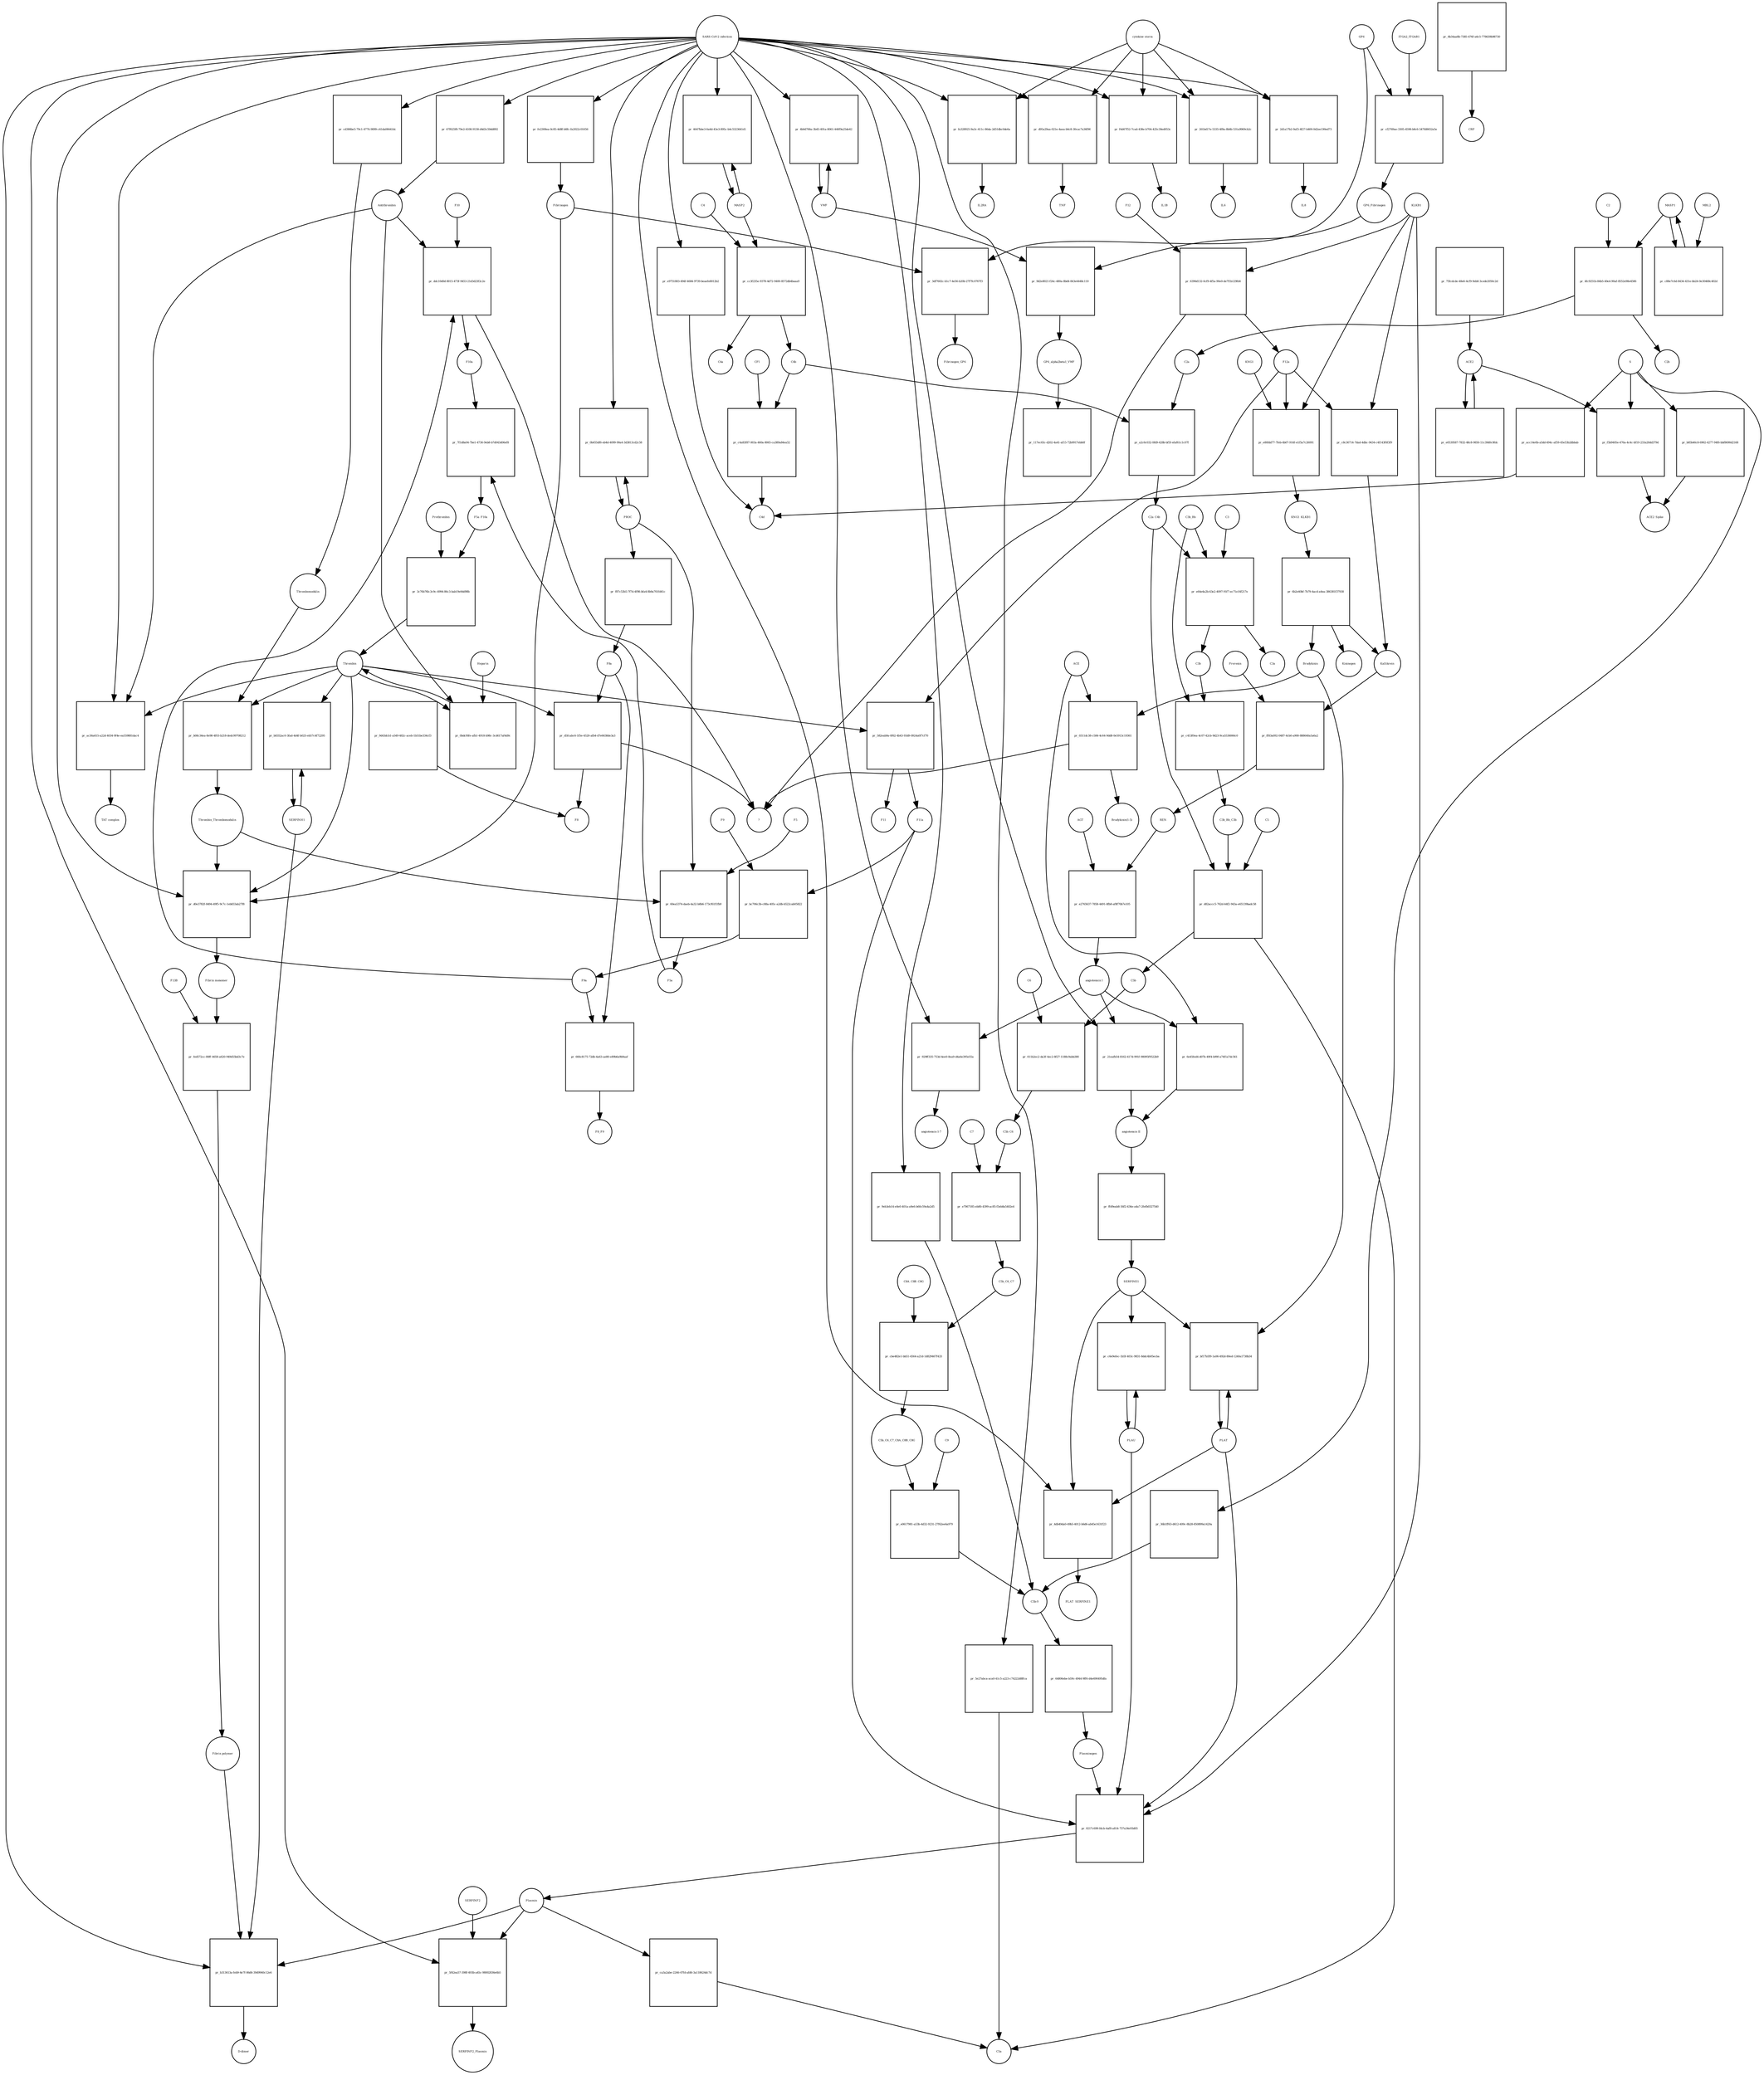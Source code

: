 strict digraph  {
C4b [annotation="", bipartite=0, cls=macromolecule, fontsize=4, label=C4b, shape=circle];
"pr_a2c6c032-0fd9-428b-bf5f-efaf61c1c07f" [annotation="", bipartite=1, cls=process, fontsize=4, label="pr_a2c6c032-0fd9-428b-bf5f-efaf61c1c07f", shape=square];
C2a [annotation="", bipartite=0, cls=macromolecule, fontsize=4, label=C2a, shape=circle];
C2a_C4b [annotation="", bipartite=0, cls=complex, fontsize=4, label=C2a_C4b, shape=circle];
C3b [annotation="", bipartite=0, cls=macromolecule, fontsize=4, label=C3b, shape=circle];
"pr_c453f0ea-4c07-42cb-9d23-9ca5536066c0" [annotation="", bipartite=1, cls=process, fontsize=4, label="pr_c453f0ea-4c07-42cb-9d23-9ca5536066c0", shape=square];
C3b_Bb [annotation="urn_miriam_pubmed_12440962|urn_miriam_brenda_3.4.21.47", bipartite=0, cls=complex, fontsize=4, label=C3b_Bb, shape=circle];
C3b_Bb_C3b [annotation="urn_miriam_pubmed_12440962|urn_miriam_brenda_34.4.21.47", bipartite=0, cls=complex, fontsize=4, label=C3b_Bb_C3b, shape=circle];
"pr_c4a83f87-003a-460a-8065-ca389a84ea52" [annotation="", bipartite=1, cls=process, fontsize=4, label="pr_c4a83f87-003a-460a-8065-ca389a84ea52", shape=square];
C4d [annotation="", bipartite=0, cls=macromolecule, fontsize=4, label=C4d, shape=circle];
CFI [annotation="urn_miriam_hgnc_HGNC%3A2771", bipartite=0, cls=macromolecule, fontsize=4, label=CFI, shape=circle];
"pr_9d43dcb1-a549-482c-aceb-1b51be334cf3" [annotation="", bipartite=1, cls=process, fontsize=4, label="pr_9d43dcb1-a549-482c-aceb-1b51be334cf3", shape=square];
F8 [annotation="urn_miriam_hgnc_HGNC%3A3546", bipartite=0, cls=macromolecule, fontsize=4, label=F8, shape=circle];
"pr_67f625f8-79e2-4108-9158-d4d3c59dd892" [annotation="", bipartite=1, cls=process, fontsize=4, label="pr_67f625f8-79e2-4108-9158-d4d3c59dd892", shape=square];
Antithrombin [annotation="urn_miriam_hgnc_HGNC%3A775", bipartite=0, cls=macromolecule, fontsize=4, label=Antithrombin, shape=circle];
"SARS-CoV-2 infection" [annotation=urn_miriam_taxonomy_2697049, bipartite=0, cls=phenotype, fontsize=4, label="SARS-CoV-2 infection", shape=circle];
S [annotation="urn_miriam_uniprot_P0DTC2|urn_miriam_uniprot_P59594", bipartite=0, cls=macromolecule, fontsize=4, label=S, shape=circle];
"pr_b85b46c8-6962-4277-94f6-bbf8690d2168" [annotation="", bipartite=1, cls="omitted process", fontsize=4, label="pr_b85b46c8-6962-4277-94f6-bbf8690d2168", shape=square];
ACE2_Spike [annotation="", bipartite=0, cls=complex, fontsize=4, label=ACE2_Spike, shape=circle];
Bradykinin [annotation="urn_miriam_obo.chebi_CHEBI%3A3165", bipartite=0, cls=macromolecule, fontsize=4, label=Bradykinin, shape=circle];
"pr_0311dc38-c584-4c64-9dd8-0e5913c19361" [annotation="", bipartite=1, cls=process, fontsize=4, label="pr_0311dc38-c584-4c64-9dd8-0e5913c19361", shape=square];
"Bradykinin(1-5)" [annotation="", bipartite=0, cls=macromolecule, fontsize=4, label="Bradykinin(1-5)", shape=circle];
"?" [annotation="", bipartite=0, cls=macromolecule, fontsize=4, label="?", shape=circle];
ACE [annotation="urn_miriam_hgnc_HGNC%3A2707", bipartite=0, cls=macromolecule, fontsize=4, label=ACE, shape=circle];
ACE2 [annotation="urn_miriam_hgnc_HGNC%3A13557", bipartite=0, cls=macromolecule, fontsize=4, label=ACE2, shape=circle];
"pr_e0539587-7832-48c8-9850-11c39d0c9fdc" [annotation="", bipartite=1, cls=process, fontsize=4, label="pr_e0539587-7832-48c8-9850-11c39d0c9fdc", shape=square];
"pr_f5b9405e-476a-4c4c-bf19-233a20dd379d" [annotation="", bipartite=1, cls=process, fontsize=4, label="pr_f5b9405e-476a-4c4c-bf19-233a20dd379d", shape=square];
"pr_75fcdcde-48e6-4cf9-9eb8-3cede2050c2d" [annotation="", bipartite=1, cls=process, fontsize=4, label="pr_75fcdcde-48e6-4cf9-9eb8-3cede2050c2d", shape=square];
"angiotensin I" [annotation="urn_miriam_obo.chebi_CHEBI%3A2718", bipartite=0, cls="simple chemical", fontsize=4, label="angiotensin I", shape=circle];
"pr_929ff335-753d-4ee0-8ea9-d4a6e395e55a" [annotation="", bipartite=1, cls=process, fontsize=4, label="pr_929ff335-753d-4ee0-8ea9-d4a6e395e55a", shape=square];
"angiotensin I-7" [annotation="urn_miriam_obo.chebi_CHEBI%3A55438", bipartite=0, cls="simple chemical", fontsize=4, label="angiotensin I-7", shape=circle];
"pr_acc14e0b-a5dd-494c-af59-45e53b2dbbab" [annotation="", bipartite=1, cls=process, fontsize=4, label="pr_acc14e0b-a5dd-494c-af59-45e53b2dbbab", shape=square];
"pr_36b1ff63-d612-409c-8b28-850899a1420a" [annotation="", bipartite=1, cls=process, fontsize=4, label="pr_36b1ff63-d612-409c-8b28-850899a1420a", shape=square];
"C5b-9" [annotation="", bipartite=0, cls=complex, fontsize=4, label="C5b-9", shape=circle];
"pr_6b34aa8b-7385-476f-a6c5-778639b98730" [annotation="", bipartite=1, cls=process, fontsize=4, label="pr_6b34aa8b-7385-476f-a6c5-778639b98730", shape=square];
CRP [annotation="urn_miriam_hgnc_HGNC%3A2367", bipartite=0, cls=macromolecule, fontsize=4, label=CRP, shape=circle];
VWF [annotation="", bipartite=0, cls=macromolecule, fontsize=4, label=VWF, shape=circle];
"pr_4b0d706a-3b45-491a-8061-440f9a25de42" [annotation="", bipartite=1, cls=process, fontsize=4, label="pr_4b0d706a-3b45-491a-8061-440f9a25de42", shape=square];
PROC [annotation="urn_miriam_hgnc_HGNC%3A9451", bipartite=0, cls=macromolecule, fontsize=4, label=PROC, shape=circle];
"pr_0b655df6-eb4d-4099-90a4-3d3813cd2c58" [annotation="", bipartite=1, cls=process, fontsize=4, label="pr_0b655df6-eb4d-4099-90a4-3d3813cd2c58", shape=square];
"pr_e9751883-494f-4684-9739-beaefe8012b2" [annotation="", bipartite=1, cls=process, fontsize=4, label="pr_e9751883-494f-4684-9739-beaefe8012b2", shape=square];
Plasmin [annotation="urn_miriam_hgnc_HGNC%3A9051", bipartite=0, cls=macromolecule, fontsize=4, label=Plasmin, shape=circle];
"pr_5f42ea57-398f-493b-a45c-98002836e6b5" [annotation="", bipartite=1, cls=process, fontsize=4, label="pr_5f42ea57-398f-493b-a45c-98002836e6b5", shape=square];
SERPINF2 [annotation="urn_miriam_hgnc_HGNC%3A9075", bipartite=0, cls=macromolecule, fontsize=4, label=SERPINF2, shape=circle];
SERPINF2_Plasmin [annotation="", bipartite=0, cls=complex, fontsize=4, label=SERPINF2_Plasmin, shape=circle];
"pr_cd386be5-79c1-4776-9899-c41da08441dc" [annotation="", bipartite=1, cls=process, fontsize=4, label="pr_cd386be5-79c1-4776-9899-c41da08441dc", shape=square];
Thrombomodulin [annotation="urn_miriam_hgnc_HGNC%3A11784", bipartite=0, cls=macromolecule, fontsize=4, label=Thrombomodulin, shape=circle];
KLKB1 [annotation=urn_miriam_hgnc_6371, bipartite=0, cls=macromolecule, fontsize=4, label=KLKB1, shape=circle];
"pr_c8c36714-7dad-4dbc-9434-c4f143f0f3f9" [annotation="", bipartite=1, cls=process, fontsize=4, label="pr_c8c36714-7dad-4dbc-9434-c4f143f0f3f9", shape=square];
Kallikrein [annotation=urn_miriam_hgnc_6371, bipartite=0, cls=macromolecule, fontsize=4, label=Kallikrein, shape=circle];
F12a [annotation="urn_miriam_hgnc_HGNC%3A3530", bipartite=0, cls=macromolecule, fontsize=4, label=F12a, shape=circle];
KNG1_KLKB1 [annotation=urn_miriam_pubmed_17598838, bipartite=0, cls=complex, fontsize=4, label=KNG1_KLKB1, shape=circle];
"pr_6b2e40bf-7b79-4acd-a4ea-386381f37938" [annotation="", bipartite=1, cls=process, fontsize=4, label="pr_6b2e40bf-7b79-4acd-a4ea-386381f37938", shape=square];
Kininogen [annotation="urn_miriam_hgnc_HGNC%3A6383", bipartite=0, cls=macromolecule, fontsize=4, label=Kininogen, shape=circle];
"pr_9eb3eb14-e0e0-401a-a9e6-b60c59a4a2d5" [annotation="", bipartite=1, cls=process, fontsize=4, label="pr_9eb3eb14-e0e0-401a-a9e6-b60c59a4a2d5", shape=square];
"pr_5e27abca-aca0-41c5-a223-c74222d8ffca" [annotation="", bipartite=1, cls=process, fontsize=4, label="pr_5e27abca-aca0-41c5-a223-c74222d8ffca", shape=square];
C5a [annotation="", bipartite=0, cls=macromolecule, fontsize=4, label=C5a, shape=circle];
PLAT [annotation="urn_miriam_hgnc_HGNC%3A9051", bipartite=0, cls=macromolecule, fontsize=4, label=PLAT, shape=circle];
"pr_bf17b5f9-1a06-492d-80ed-1240a1738b34" [annotation="", bipartite=1, cls=process, fontsize=4, label="pr_bf17b5f9-1a06-492d-80ed-1240a1738b34", shape=square];
SERPINE1 [annotation="urn_miriam_hgnc_HGNC%3A8593", bipartite=0, cls=macromolecule, fontsize=4, label=SERPINE1, shape=circle];
AGT [annotation="urn_miriam_hgnc_HGNC%3A333", bipartite=0, cls=macromolecule, fontsize=4, label=AGT, shape=circle];
"pr_e2765637-7858-4491-8fb8-af8f70b7e105" [annotation="", bipartite=1, cls=process, fontsize=4, label="pr_e2765637-7858-4491-8fb8-af8f70b7e105", shape=square];
REN [annotation="urn_miriam_hgnc_HGNC%3A9958", bipartite=0, cls=macromolecule, fontsize=4, label=REN, shape=circle];
C2 [annotation="urn_miriam_hgnc_HGNC%3A1248", bipartite=0, cls=macromolecule, fontsize=4, label=C2, shape=circle];
"pr_4fc9251b-84b5-40e4-90af-8552e98e4586" [annotation="", bipartite=1, cls=process, fontsize=4, label="pr_4fc9251b-84b5-40e4-90af-8552e98e4586", shape=square];
C2b [annotation="", bipartite=0, cls=macromolecule, fontsize=4, label=C2b, shape=circle];
MASP1 [annotation="", bipartite=0, cls=macromolecule, fontsize=4, label=MASP1, shape=circle];
MASP2 [annotation="", bipartite=0, cls=macromolecule, fontsize=4, label=MASP2, shape=circle];
"pr_4647bbe3-6a4d-43e3-895c-b4c5323641d1" [annotation="", bipartite=1, cls=process, fontsize=4, label="pr_4647bbe3-6a4d-43e3-895c-b4c5323641d1", shape=square];
"pr_c88e7c6d-8434-431e-bb24-0e30468c402d" [annotation="", bipartite=1, cls=process, fontsize=4, label="pr_c88e7c6d-8434-431e-bb24-0e30468c402d", shape=square];
MBL2 [annotation=urn_miriam_hgnc_6902, bipartite=0, cls=macromolecule, fontsize=4, label=MBL2, shape=circle];
F10 [annotation="urn_miriam_hgnc_HGNC%3A3528", bipartite=0, cls=macromolecule, fontsize=4, label=F10, shape=circle];
"pr_ddc10d0d-8015-473f-9453-21d3d23f2c2e" [annotation="", bipartite=1, cls=process, fontsize=4, label="pr_ddc10d0d-8015-473f-9453-21d3d23f2c2e", shape=square];
F10a [annotation="urn_miriam_hgnc_HGNC%3A3528", bipartite=0, cls=macromolecule, fontsize=4, label=F10a, shape=circle];
F9a [annotation="", bipartite=0, cls=macromolecule, fontsize=4, label=F9a, shape=circle];
C3 [annotation="urn_miriam_hgnc_HGNC%3A1318", bipartite=0, cls=macromolecule, fontsize=4, label=C3, shape=circle];
"pr_e64e4a2b-63e2-4097-91f7-ec71e16f217e" [annotation="", bipartite=1, cls=process, fontsize=4, label="pr_e64e4a2b-63e2-4097-91f7-ec71e16f217e", shape=square];
C3a [annotation="", bipartite=0, cls=macromolecule, fontsize=4, label=C3a, shape=circle];
Prorenin [annotation="", bipartite=0, cls=macromolecule, fontsize=4, label=Prorenin, shape=circle];
"pr_ff83a092-0487-4cb0-a900-888640a5a6a2" [annotation="", bipartite=1, cls=process, fontsize=4, label="pr_ff83a092-0487-4cb0-a900-888640a5a6a2", shape=square];
F8a [annotation="urn_miriam_hgnc_HGNC%3A3546", bipartite=0, cls=macromolecule, fontsize=4, label=F8a, shape=circle];
"pr_d5fcabc6-1f5e-4520-afb4-d7e6638de3a3" [annotation="", bipartite=1, cls=process, fontsize=4, label="pr_d5fcabc6-1f5e-4520-afb4-d7e6638de3a3", shape=square];
Thrombin [annotation="urn_miriam_hgnc_HGNC%3A3535", bipartite=0, cls=macromolecule, fontsize=4, label=Thrombin, shape=circle];
"pr_0bdcf6fe-afb1-4918-b98c-3cd617af4d9c" [annotation="", bipartite=1, cls=process, fontsize=4, label="pr_0bdcf6fe-afb1-4918-b98c-3cd617af4d9c", shape=square];
Heparin [annotation="urn_miriam_pubmed_708377|urn_miriam_obo.chebi_CHEBI%3A28304", bipartite=0, cls="simple chemical", fontsize=4, label=Heparin, shape=circle];
"pr_6e45fed4-d07b-49f4-b99f-a74f1a7dc561" [annotation="", bipartite=1, cls=process, fontsize=4, label="pr_6e45fed4-d07b-49f4-b99f-a74f1a7dc561", shape=square];
"angiotensin II" [annotation="urn_miriam_obo.chebi_CHEBI%3A2718", bipartite=0, cls="simple chemical", fontsize=4, label="angiotensin II", shape=circle];
PLAU [annotation="", bipartite=0, cls=macromolecule, fontsize=4, label=PLAU, shape=circle];
"pr_c6e9efec-1b5f-403c-9831-8ddc4b05ecba" [annotation="", bipartite=1, cls=process, fontsize=4, label="pr_c6e9efec-1b5f-403c-9831-8ddc4b05ecba", shape=square];
F12 [annotation="urn_miriam_hgnc_HGNC%3A3530", bipartite=0, cls=macromolecule, fontsize=4, label=F12, shape=circle];
"pr_6396d132-0cf9-4f5a-90e0-de7f1b129fd4" [annotation="", bipartite=1, cls=process, fontsize=4, label="pr_6396d132-0cf9-4f5a-90e0-de7f1b129fd4", shape=square];
"pr_582eab9a-0f62-4b43-93d9-0924a0f7cf70" [annotation="", bipartite=1, cls=process, fontsize=4, label="pr_582eab9a-0f62-4b43-93d9-0924a0f7cf70", shape=square];
F11 [annotation="urn_miriam_hgnc_HGNC%3A3529", bipartite=0, cls=macromolecule, fontsize=4, label=F11, shape=circle];
F11a [annotation="urn_miriam_hgnc_HGNC%3A3529", bipartite=0, cls=macromolecule, fontsize=4, label=F11a, shape=circle];
C4 [annotation="", bipartite=0, cls=macromolecule, fontsize=4, label=C4, shape=circle];
"pr_cc3f235e-9378-4d72-9400-8572db4baaa9" [annotation="", bipartite=1, cls=process, fontsize=4, label="pr_cc3f235e-9378-4d72-9400-8572db4baaa9", shape=square];
C4a [annotation="", bipartite=0, cls=macromolecule, fontsize=4, label=C4a, shape=circle];
"pr_4db49da0-49b5-4012-b6d6-ab45e1631f23" [annotation="", bipartite=1, cls=process, fontsize=4, label="pr_4db49da0-49b5-4012-b6d6-ab45e1631f23", shape=square];
PLAT_SERPINE1 [annotation=urn_miriam_pubmed_22449964, bipartite=0, cls=complex, fontsize=4, label=PLAT_SERPINE1, shape=circle];
"pr_666c8175-72db-4a63-ae80-e89b6a9b9aaf" [annotation="", bipartite=1, cls=process, fontsize=4, label="pr_666c8175-72db-4a63-ae80-e89b6a9b9aaf", shape=square];
F8_F9 [annotation=urn_miriam_pubmed_22471307, bipartite=0, cls=complex, fontsize=4, label=F8_F9, shape=circle];
"pr_7f1d8a04-7be1-4736-9eb8-b7d043d06ef8" [annotation="", bipartite=1, cls=process, fontsize=4, label="pr_7f1d8a04-7be1-4736-9eb8-b7d043d06ef8", shape=square];
F5a [annotation="urn_miriam_hgnc_HGNC%3A3542", bipartite=0, cls=macromolecule, fontsize=4, label=F5a, shape=circle];
F5a_F10a [annotation=urn_miriam_pubmed_2303476, bipartite=0, cls=complex, fontsize=4, label=F5a_F10a, shape=circle];
F5 [annotation="urn_miriam_hgnc_HGNC%3A3541", bipartite=0, cls=macromolecule, fontsize=4, label=F5, shape=circle];
"pr_60ea5374-daeb-4a32-b8b6-173cf61f1fb9" [annotation="", bipartite=1, cls=process, fontsize=4, label="pr_60ea5374-daeb-4a32-b8b6-173cf61f1fb9", shape=square];
Thrombin_Thrombomodulin [annotation="urn_miriam_pubmed_6282863|urn_miriam_taxonomy_9986", bipartite=0, cls=complex, fontsize=4, label=Thrombin_Thrombomodulin, shape=circle];
SERPINH1 [annotation="urn_miriam_hgnc_HGNC%3A1546", bipartite=0, cls=macromolecule, fontsize=4, label=SERPINH1, shape=circle];
"pr_b8352ac0-3fad-4d4f-b025-eb57c4f72295" [annotation="", bipartite=1, cls=process, fontsize=4, label="pr_b8352ac0-3fad-4d4f-b025-eb57c4f72295", shape=square];
Fibrinogen [annotation=urn_miriam_pubmed_19296670, bipartite=0, cls=complex, fontsize=4, label=Fibrinogen, shape=circle];
"pr_d0e3782f-8494-49f5-9c7c-1eb833ab27f8" [annotation="", bipartite=1, cls=process, fontsize=4, label="pr_d0e3782f-8494-49f5-9c7c-1eb833ab27f8", shape=square];
"Fibrin monomer" [annotation="", bipartite=0, cls=macromolecule, fontsize=4, label="Fibrin monomer", shape=circle];
C5 [annotation="urn_miriam_hgnc_HGNC%3A1331", bipartite=0, cls=macromolecule, fontsize=4, label=C5, shape=circle];
"pr_d82accc5-762d-44f2-943a-e65139badc58" [annotation="", bipartite=1, cls=process, fontsize=4, label="pr_d82accc5-762d-44f2-943a-e65139badc58", shape=square];
C5b [annotation="", bipartite=0, cls=macromolecule, fontsize=4, label=C5b, shape=circle];
"pr_011b2ec2-da3f-4ec2-8f27-1188c9abb380" [annotation="", bipartite=1, cls=process, fontsize=4, label="pr_011b2ec2-da3f-4ec2-8f27-1188c9abb380", shape=square];
C6 [annotation="urn_miriam_hgnc_HGNC%3A1339", bipartite=0, cls=macromolecule, fontsize=4, label=C6, shape=circle];
C5b_C6 [annotation="", bipartite=0, cls=complex, fontsize=4, label=C5b_C6, shape=circle];
"pr_e7067185-eb80-4399-ac85-f3eb8a5402e4" [annotation="", bipartite=1, cls=process, fontsize=4, label="pr_e7067185-eb80-4399-ac85-f3eb8a5402e4", shape=square];
C7 [annotation="urn_miriam_hgnc_HGNC%3A1346", bipartite=0, cls=macromolecule, fontsize=4, label=C7, shape=circle];
C5b_C6_C7 [annotation=urn_miriam_pubmed_28630159, bipartite=0, cls=complex, fontsize=4, label=C5b_C6_C7, shape=circle];
"pr_cbe482e1-bb51-4564-a21d-1d829467f433" [annotation="", bipartite=1, cls=process, fontsize=4, label="pr_cbe482e1-bb51-4564-a21d-1d829467f433", shape=square];
C8A_C8B_C8G [annotation="", bipartite=0, cls=complex, fontsize=4, label=C8A_C8B_C8G, shape=circle];
C5b_C6_C7_C8A_C8B_C8G [annotation=urn_miriam_pubmed_28630159, bipartite=0, cls=complex, fontsize=4, label=C5b_C6_C7_C8A_C8B_C8G, shape=circle];
"pr_e0617981-a53b-4d32-9231-27f62ee6a979" [annotation="", bipartite=1, cls=process, fontsize=4, label="pr_e0617981-a53b-4d32-9231-27f62ee6a979", shape=square];
C9 [annotation="urn_miriam_hgnc_HGNC%3A1358", bipartite=0, cls=macromolecule, fontsize=4, label=C9, shape=circle];
"pr_21eafb54-8162-417d-991f-98095f9522b9" [annotation="", bipartite=1, cls=process, fontsize=4, label="pr_21eafb54-8162-417d-991f-98095f9522b9", shape=square];
"pr_f4d47f52-7cad-438e-b704-425c30ed053c" [annotation="", bipartite=1, cls=process, fontsize=4, label="pr_f4d47f52-7cad-438e-b704-425c30ed053c", shape=square];
IL1B [annotation=urn_miriam_hgnc_5992, bipartite=0, cls=macromolecule, fontsize=4, label=IL1B, shape=circle];
"cytokine storm" [annotation=urn_miriam_pubmed_2504360, bipartite=0, cls=phenotype, fontsize=4, label="cytokine storm", shape=circle];
"pr_fe2308ea-0c85-4d8f-b8fc-fa2022c01656" [annotation="", bipartite=1, cls=process, fontsize=4, label="pr_fe2308ea-0c85-4d8f-b8fc-fa2022c01656", shape=square];
"pr_261bd17e-5335-4f8a-8b6b-531a9969cb2c" [annotation="", bipartite=1, cls=process, fontsize=4, label="pr_261bd17e-5335-4f8a-8b6b-531a9969cb2c", shape=square];
IL6 [annotation=urn_miriam_hgnc_6018, bipartite=0, cls=macromolecule, fontsize=4, label=IL6, shape=circle];
"pr_2d1a17b2-9af3-4f27-b400-0d2ee190ed73" [annotation="", bipartite=1, cls=process, fontsize=4, label="pr_2d1a17b2-9af3-4f27-b400-0d2ee190ed73", shape=square];
IL8 [annotation="urn_miriam_hgnc_HGNC%3A6025", bipartite=0, cls=macromolecule, fontsize=4, label=IL8, shape=circle];
"pr_fa328925-9a3c-411c-86da-2d51dbc0de6a" [annotation="", bipartite=1, cls=process, fontsize=4, label="pr_fa328925-9a3c-411c-86da-2d51dbc0de6a", shape=square];
IL2RA [annotation="urn_miriam_hgnc_HGNC%3A6008", bipartite=0, cls=macromolecule, fontsize=4, label=IL2RA, shape=circle];
Plasminogen [annotation="urn_miriam_hgnc_HGNC%3A9071", bipartite=0, cls=macromolecule, fontsize=4, label=Plasminogen, shape=circle];
"pr_0217c699-fdcb-4af8-a814-737a34e93d05" [annotation="", bipartite=1, cls=process, fontsize=4, label="pr_0217c699-fdcb-4af8-a814-737a34e93d05", shape=square];
"pr_ac36a615-a22d-4034-9f4e-ea559881dac4" [annotation="", bipartite=1, cls=process, fontsize=4, label="pr_ac36a615-a22d-4034-9f4e-ea559881dac4", shape=square];
"TAT complex" [annotation=urn_miriam_pubmed_22930518, bipartite=0, cls=complex, fontsize=4, label="TAT complex", shape=circle];
Prothrombin [annotation="urn_miriam_hgnc_HGNC%3A3535", bipartite=0, cls=macromolecule, fontsize=4, label=Prothrombin, shape=circle];
"pr_3c76b76b-3c9c-4994-86c3-bab19e9dd98b" [annotation="", bipartite=1, cls=process, fontsize=4, label="pr_3c76b76b-3c9c-4994-86c3-bab19e9dd98b", shape=square];
"pr_f87c53b5-7f7d-4f98-bfa4-8b9a701fd41c" [annotation="", bipartite=1, cls=process, fontsize=4, label="pr_f87c53b5-7f7d-4f98-bfa4-8b9a701fd41c", shape=square];
"pr_ffd9eab8-56f2-436e-a4a7-2fefb0327540" [annotation="", bipartite=1, cls=process, fontsize=4, label="pr_ffd9eab8-56f2-436e-a4a7-2fefb0327540", shape=square];
"pr_b08c34ea-8e98-4f03-b218-dedc99708212" [annotation="", bipartite=1, cls=process, fontsize=4, label="pr_b08c34ea-8e98-4f03-b218-dedc99708212", shape=square];
F9 [annotation="urn_miriam_hgnc_HGNC%3A35531", bipartite=0, cls=macromolecule, fontsize=4, label=F9, shape=circle];
"pr_bc706c3b-c88a-405c-a2db-b522cab05822" [annotation="", bipartite=1, cls=process, fontsize=4, label="pr_bc706c3b-c88a-405c-a2db-b522cab05822", shape=square];
"pr_e80fdd77-7feb-4b07-916f-e1f5a7c26091" [annotation="", bipartite=1, cls=process, fontsize=4, label="pr_e80fdd77-7feb-4b07-916f-e1f5a7c26091", shape=square];
KNG1 [annotation=urn_miriam_hgnc_6383, bipartite=0, cls=macromolecule, fontsize=4, label=KNG1, shape=circle];
"pr_64806ebe-b59c-4944-9ff6-d4e690495dfa" [annotation="", bipartite=1, cls=process, fontsize=4, label="pr_64806ebe-b59c-4944-9ff6-d4e690495dfa", shape=square];
"pr_ca3a2abe-2246-47fd-afd6-3a118624dc7d" [annotation="", bipartite=1, cls=process, fontsize=4, label="pr_ca3a2abe-2246-47fd-afd6-3a118624dc7d", shape=square];
"pr_d95a29aa-021e-4aea-b6c8-30cac7a36f96" [annotation="", bipartite=1, cls=process, fontsize=4, label="pr_d95a29aa-021e-4aea-b6c8-30cac7a36f96", shape=square];
TNF [annotation=urn_miriam_hgnc_11892, bipartite=0, cls=macromolecule, fontsize=4, label=TNF, shape=circle];
"pr_fed572cc-80ff-4658-a620-949d55bd3c7e" [annotation="", bipartite=1, cls=process, fontsize=4, label="pr_fed572cc-80ff-4658-a620-949d55bd3c7e", shape=square];
"Fibrin polymer" [annotation="", bipartite=0, cls=macromolecule, fontsize=4, label="Fibrin polymer", shape=circle];
F13B [annotation="", bipartite=0, cls=macromolecule, fontsize=4, label=F13B, shape=circle];
"pr_b313613a-feb9-4e7f-86d6-39d9940c12e6" [annotation="", bipartite=1, cls=process, fontsize=4, label="pr_b313613a-feb9-4e7f-86d6-39d9940c12e6", shape=square];
"D-dimer" [annotation=urn_miriam_pubmed_19008457, bipartite=0, cls=macromolecule, fontsize=4, label="D-dimer", shape=circle];
GP6_alpha2beta1_VWF [annotation="", bipartite=0, cls=complex, fontsize=4, label=GP6_alpha2beta1_VWF, shape=circle];
"pr_117ec65c-d202-4a41-af15-72b9917ebb0f" [annotation="", bipartite=1, cls="omitted process", fontsize=4, label="pr_117ec65c-d202-4a41-af15-72b9917ebb0f", shape=square];
GP6 [annotation=urn_miriam_hgnc_14388, bipartite=0, cls=macromolecule, fontsize=4, label=GP6, shape=circle];
"pr_cf2769ae-3305-4598-b8c6-547fd8652a5e" [annotation="", bipartite=1, cls=process, fontsize=4, label="pr_cf2769ae-3305-4598-b8c6-547fd8652a5e", shape=square];
ITGA2_ITGAB1 [annotation="urn_miriam_intact_EBI-16428357", bipartite=0, cls=complex, fontsize=4, label=ITGA2_ITGAB1, shape=circle];
GP6_Fibrinogen [annotation="", bipartite=0, cls=complex, fontsize=4, label=GP6_Fibrinogen, shape=circle];
"pr_9d2e8021-f24c-480a-8bd4-843e4448c110" [annotation="", bipartite=1, cls=process, fontsize=4, label="pr_9d2e8021-f24c-480a-8bd4-843e4448c110", shape=square];
"pr_3df7602c-b1c7-4e56-b20b-27f7fc0767f3" [annotation="", bipartite=1, cls=process, fontsize=4, label="pr_3df7602c-b1c7-4e56-b20b-27f7fc0767f3", shape=square];
Fibrinogen_GP6 [annotation=urn_miriam_pubmed_19296670, bipartite=0, cls=complex, fontsize=4, label=Fibrinogen_GP6, shape=circle];
C4b -> "pr_a2c6c032-0fd9-428b-bf5f-efaf61c1c07f"  [annotation="", interaction_type=consumption];
C4b -> "pr_c4a83f87-003a-460a-8065-ca389a84ea52"  [annotation="", interaction_type=consumption];
"pr_a2c6c032-0fd9-428b-bf5f-efaf61c1c07f" -> C2a_C4b  [annotation="", interaction_type=production];
C2a -> "pr_a2c6c032-0fd9-428b-bf5f-efaf61c1c07f"  [annotation="", interaction_type=consumption];
C2a_C4b -> "pr_e64e4a2b-63e2-4097-91f7-ec71e16f217e"  [annotation=urn_miriam_pubmed_12440962, interaction_type=catalysis];
C2a_C4b -> "pr_d82accc5-762d-44f2-943a-e65139badc58"  [annotation=urn_miriam_pubmed_28630159, interaction_type=catalysis];
C3b -> "pr_c453f0ea-4c07-42cb-9d23-9ca5536066c0"  [annotation="", interaction_type=consumption];
"pr_c453f0ea-4c07-42cb-9d23-9ca5536066c0" -> C3b_Bb_C3b  [annotation="", interaction_type=production];
C3b_Bb -> "pr_c453f0ea-4c07-42cb-9d23-9ca5536066c0"  [annotation="", interaction_type=consumption];
C3b_Bb -> "pr_e64e4a2b-63e2-4097-91f7-ec71e16f217e"  [annotation=urn_miriam_pubmed_12440962, interaction_type=catalysis];
C3b_Bb_C3b -> "pr_d82accc5-762d-44f2-943a-e65139badc58"  [annotation=urn_miriam_pubmed_28630159, interaction_type=catalysis];
"pr_c4a83f87-003a-460a-8065-ca389a84ea52" -> C4d  [annotation="", interaction_type=production];
CFI -> "pr_c4a83f87-003a-460a-8065-ca389a84ea52"  [annotation=urn_miriam_pubmed_19362461, interaction_type=catalysis];
"pr_9d43dcb1-a549-482c-aceb-1b51be334cf3" -> F8  [annotation="", interaction_type=production];
"pr_67f625f8-79e2-4108-9158-d4d3c59dd892" -> Antithrombin  [annotation="", interaction_type=production];
Antithrombin -> "pr_ddc10d0d-8015-473f-9453-21d3d23f2c2e"  [annotation="urn_miriam_pubmed_11551226|urn_miriam_pubmed_15853774", interaction_type=inhibition];
Antithrombin -> "pr_0bdcf6fe-afb1-4918-b98c-3cd617af4d9c"  [annotation=urn_miriam_pubmed_15853774, interaction_type=inhibition];
Antithrombin -> "pr_ac36a615-a22d-4034-9f4e-ea559881dac4"  [annotation="", interaction_type=consumption];
"SARS-CoV-2 infection" -> "pr_67f625f8-79e2-4108-9158-d4d3c59dd892"  [annotation=urn_miriam_pubmed_32302438, interaction_type="necessary stimulation"];
"SARS-CoV-2 infection" -> "pr_929ff335-753d-4ee0-8ea9-d4a6e395e55a"  [annotation=urn_miriam_pubmed_23392115, interaction_type=inhibition];
"SARS-CoV-2 infection" -> "pr_4b0d706a-3b45-491a-8061-440f9a25de42"  [annotation=urn_miriam_pubmed_32367170, interaction_type="necessary stimulation"];
"SARS-CoV-2 infection" -> "pr_0b655df6-eb4d-4099-90a4-3d3813cd2c58"  [annotation=urn_miriam_pubmed_32302438, interaction_type="necessary stimulation"];
"SARS-CoV-2 infection" -> "pr_e9751883-494f-4684-9739-beaefe8012b2"  [annotation=urn_miriam_pubmed_32299776, interaction_type=stimulation];
"SARS-CoV-2 infection" -> "pr_5f42ea57-398f-493b-a45c-98002836e6b5"  [annotation="urn_miriam_pubmed_2437112|urn_miriam_doi_10.1101%2F2020.04.25.20077842", interaction_type=stimulation];
"SARS-CoV-2 infection" -> "pr_cd386be5-79c1-4776-9899-c41da08441dc"  [annotation="urn_miriam_doi_10.1101%2F2020.04.25.20077842", interaction_type="necessary stimulation"];
"SARS-CoV-2 infection" -> "pr_9eb3eb14-e0e0-401a-a9e6-b60c59a4a2d5"  [annotation=urn_miriam_pmc_PMC7260598, interaction_type="necessary stimulation"];
"SARS-CoV-2 infection" -> "pr_5e27abca-aca0-41c5-a223-c74222d8ffca"  [annotation=urn_miriam_pmc_PMC7260598, interaction_type="necessary stimulation"];
"SARS-CoV-2 infection" -> "pr_4647bbe3-6a4d-43e3-895c-b4c5323641d1"  [annotation="urn_miriam_pubmed_11290788|urn_miriam_pubmed_32299776", interaction_type=stimulation];
"SARS-CoV-2 infection" -> "pr_4db49da0-49b5-4012-b6d6-ab45e1631f23"  [annotation="urn_miriam_pubmed_22449964|urn_miriam_doi_10.1101%2F2020.04.25.20077842", interaction_type="necessary stimulation"];
"SARS-CoV-2 infection" -> "pr_d0e3782f-8494-49f5-9c7c-1eb833ab27f8"  [annotation="urn_miriam_pubmed_6282863|urn_miriam_pubmed_28228446|urn_miriam_pubmed_2117226", interaction_type="necessary stimulation"];
"SARS-CoV-2 infection" -> "pr_21eafb54-8162-417d-991f-98095f9522b9"  [annotation=urn_miriam_pubmed_32048163, interaction_type=catalysis];
"SARS-CoV-2 infection" -> "pr_f4d47f52-7cad-438e-b704-425c30ed053c"  [annotation=urn_miriam_pubmed_32171193, interaction_type=stimulation];
"SARS-CoV-2 infection" -> "pr_fe2308ea-0c85-4d8f-b8fc-fa2022c01656"  [annotation="", interaction_type=consumption];
"SARS-CoV-2 infection" -> "pr_261bd17e-5335-4f8a-8b6b-531a9969cb2c"  [annotation=urn_miriam_pubmed_32286245, interaction_type=stimulation];
"SARS-CoV-2 infection" -> "pr_2d1a17b2-9af3-4f27-b400-0d2ee190ed73"  [annotation=urn_miriam_pubmed_32286245, interaction_type=stimulation];
"SARS-CoV-2 infection" -> "pr_fa328925-9a3c-411c-86da-2d51dbc0de6a"  [annotation=urn_miriam_pubmed_32286245, interaction_type=stimulation];
"SARS-CoV-2 infection" -> "pr_ac36a615-a22d-4034-9f4e-ea559881dac4"  [annotation="urn_miriam_pubmed_22930518|urn_miriam_doi_10.1101%2F2020.04.25.20077842", interaction_type="necessary stimulation"];
"SARS-CoV-2 infection" -> "pr_d95a29aa-021e-4aea-b6c8-30cac7a36f96"  [annotation=urn_miriam_pubmed_32504360, interaction_type=stimulation];
"SARS-CoV-2 infection" -> "pr_b313613a-feb9-4e7f-86d6-39d9940c12e6"  [annotation="urn_miriam_pubmed_29096812|urn_miriam_pubmed_10574983|urn_miriam_pubmed_32172226", interaction_type="necessary stimulation"];
S -> "pr_b85b46c8-6962-4277-94f6-bbf8690d2168"  [annotation="", interaction_type=consumption];
S -> "pr_f5b9405e-476a-4c4c-bf19-233a20dd379d"  [annotation="", interaction_type=consumption];
S -> "pr_acc14e0b-a5dd-494c-af59-45e53b2dbbab"  [annotation="", interaction_type=consumption];
S -> "pr_36b1ff63-d612-409c-8b28-850899a1420a"  [annotation="", interaction_type=consumption];
"pr_b85b46c8-6962-4277-94f6-bbf8690d2168" -> ACE2_Spike  [annotation="", interaction_type=production];
Bradykinin -> "pr_0311dc38-c584-4c64-9dd8-0e5913c19361"  [annotation="", interaction_type=consumption];
Bradykinin -> "pr_bf17b5f9-1a06-492d-80ed-1240a1738b34"  [annotation="urn_miriam_pubmed_10373228|urn_miriam_pubmed_2769655", interaction_type=catalysis];
"pr_0311dc38-c584-4c64-9dd8-0e5913c19361" -> "Bradykinin(1-5)"  [annotation="", interaction_type=production];
"pr_0311dc38-c584-4c64-9dd8-0e5913c19361" -> "?"  [annotation="", interaction_type=production];
ACE -> "pr_0311dc38-c584-4c64-9dd8-0e5913c19361"  [annotation=urn_miriam_pubmed_10969042, interaction_type=catalysis];
ACE -> "pr_6e45fed4-d07b-49f4-b99f-a74f1a7dc561"  [annotation="urn_miriam_taxonomy_9606|urn_miriam_pubmed_190881|urn_miriam_pubmed_10969042", interaction_type=catalysis];
ACE2 -> "pr_e0539587-7832-48c8-9850-11c39d0c9fdc"  [annotation="", interaction_type=consumption];
ACE2 -> "pr_f5b9405e-476a-4c4c-bf19-233a20dd379d"  [annotation="", interaction_type=consumption];
"pr_e0539587-7832-48c8-9850-11c39d0c9fdc" -> ACE2  [annotation="", interaction_type=production];
"pr_f5b9405e-476a-4c4c-bf19-233a20dd379d" -> ACE2_Spike  [annotation="", interaction_type=production];
"pr_75fcdcde-48e6-4cf9-9eb8-3cede2050c2d" -> ACE2  [annotation="", interaction_type=production];
"angiotensin I" -> "pr_929ff335-753d-4ee0-8ea9-d4a6e395e55a"  [annotation="", interaction_type=consumption];
"angiotensin I" -> "pr_6e45fed4-d07b-49f4-b99f-a74f1a7dc561"  [annotation="", interaction_type=consumption];
"angiotensin I" -> "pr_21eafb54-8162-417d-991f-98095f9522b9"  [annotation="", interaction_type=consumption];
"pr_929ff335-753d-4ee0-8ea9-d4a6e395e55a" -> "angiotensin I-7"  [annotation="", interaction_type=production];
"pr_acc14e0b-a5dd-494c-af59-45e53b2dbbab" -> C4d  [annotation="", interaction_type=production];
"pr_36b1ff63-d612-409c-8b28-850899a1420a" -> "C5b-9"  [annotation="", interaction_type=production];
"C5b-9" -> "pr_64806ebe-b59c-4944-9ff6-d4e690495dfa"  [annotation="", interaction_type=consumption];
"pr_6b34aa8b-7385-476f-a6c5-778639b98730" -> CRP  [annotation="", interaction_type=production];
VWF -> "pr_4b0d706a-3b45-491a-8061-440f9a25de42"  [annotation="", interaction_type=consumption];
VWF -> "pr_9d2e8021-f24c-480a-8bd4-843e4448c110"  [annotation="", interaction_type=consumption];
"pr_4b0d706a-3b45-491a-8061-440f9a25de42" -> VWF  [annotation="", interaction_type=production];
PROC -> "pr_0b655df6-eb4d-4099-90a4-3d3813cd2c58"  [annotation="", interaction_type=consumption];
PROC -> "pr_60ea5374-daeb-4a32-b8b6-173cf61f1fb9"  [annotation="urn_miriam_pubmed_6282863|urn_miriam_pubmed_6572921|urn_miriam_pubmed_2322551", interaction_type=inhibition];
PROC -> "pr_f87c53b5-7f7d-4f98-bfa4-8b9a701fd41c"  [annotation="", interaction_type=consumption];
"pr_0b655df6-eb4d-4099-90a4-3d3813cd2c58" -> PROC  [annotation="", interaction_type=production];
"pr_e9751883-494f-4684-9739-beaefe8012b2" -> C4d  [annotation="", interaction_type=production];
Plasmin -> "pr_5f42ea57-398f-493b-a45c-98002836e6b5"  [annotation="", interaction_type=consumption];
Plasmin -> "pr_ca3a2abe-2246-47fd-afd6-3a118624dc7d"  [annotation="urn_miriam_pubmed_27077125|urn_miriam_taxonomy_10090", interaction_type="necessary stimulation"];
Plasmin -> "pr_b313613a-feb9-4e7f-86d6-39d9940c12e6"  [annotation="urn_miriam_pubmed_29096812|urn_miriam_pubmed_10574983|urn_miriam_pubmed_32172226", interaction_type=catalysis];
"pr_5f42ea57-398f-493b-a45c-98002836e6b5" -> SERPINF2_Plasmin  [annotation="", interaction_type=production];
SERPINF2 -> "pr_5f42ea57-398f-493b-a45c-98002836e6b5"  [annotation="", interaction_type=consumption];
"pr_cd386be5-79c1-4776-9899-c41da08441dc" -> Thrombomodulin  [annotation="", interaction_type=production];
Thrombomodulin -> "pr_b08c34ea-8e98-4f03-b218-dedc99708212"  [annotation="", interaction_type=consumption];
KLKB1 -> "pr_c8c36714-7dad-4dbc-9434-c4f143f0f3f9"  [annotation="", interaction_type=consumption];
KLKB1 -> "pr_6396d132-0cf9-4f5a-90e0-de7f1b129fd4"  [annotation=urn_miriam_pubmed_21304106, interaction_type=catalysis];
KLKB1 -> "pr_0217c699-fdcb-4af8-a814-737a34e93d05"  [annotation=urn_miriam_pubmed_3850647, interaction_type=catalysis];
KLKB1 -> "pr_e80fdd77-7feb-4b07-916f-e1f5a7c26091"  [annotation="", interaction_type=consumption];
"pr_c8c36714-7dad-4dbc-9434-c4f143f0f3f9" -> Kallikrein  [annotation="", interaction_type=production];
Kallikrein -> "pr_ff83a092-0487-4cb0-a900-888640a5a6a2"  [annotation=urn_miriam_pubmed_12793984, interaction_type=catalysis];
F12a -> "pr_c8c36714-7dad-4dbc-9434-c4f143f0f3f9"  [annotation=urn_miriam_pubmed_21304106, interaction_type=catalysis];
F12a -> "pr_582eab9a-0f62-4b43-93d9-0924a0f7cf70"  [annotation="", interaction_type=consumption];
F12a -> "pr_e80fdd77-7feb-4b07-916f-e1f5a7c26091"  [annotation=urn_miriam_pubmed_7944388, interaction_type=catalysis];
KNG1_KLKB1 -> "pr_6b2e40bf-7b79-4acd-a4ea-386381f37938"  [annotation=urn_miriam_isbn_9781482204049, interaction_type=catalysis];
"pr_6b2e40bf-7b79-4acd-a4ea-386381f37938" -> Kininogen  [annotation="", interaction_type=production];
"pr_6b2e40bf-7b79-4acd-a4ea-386381f37938" -> Bradykinin  [annotation="", interaction_type=production];
"pr_6b2e40bf-7b79-4acd-a4ea-386381f37938" -> Kallikrein  [annotation="", interaction_type=production];
"pr_9eb3eb14-e0e0-401a-a9e6-b60c59a4a2d5" -> "C5b-9"  [annotation="", interaction_type=production];
"pr_5e27abca-aca0-41c5-a223-c74222d8ffca" -> C5a  [annotation="", interaction_type=production];
PLAT -> "pr_bf17b5f9-1a06-492d-80ed-1240a1738b34"  [annotation="", interaction_type=consumption];
PLAT -> "pr_4db49da0-49b5-4012-b6d6-ab45e1631f23"  [annotation="", interaction_type=consumption];
PLAT -> "pr_0217c699-fdcb-4af8-a814-737a34e93d05"  [annotation=urn_miriam_pubmed_3850647, interaction_type=catalysis];
"pr_bf17b5f9-1a06-492d-80ed-1240a1738b34" -> PLAT  [annotation="", interaction_type=production];
SERPINE1 -> "pr_bf17b5f9-1a06-492d-80ed-1240a1738b34"  [annotation="urn_miriam_pubmed_10373228|urn_miriam_pubmed_2769655", interaction_type=inhibition];
SERPINE1 -> "pr_c6e9efec-1b5f-403c-9831-8ddc4b05ecba"  [annotation=urn_miriam_pubmed_21199867, interaction_type=inhibition];
SERPINE1 -> "pr_4db49da0-49b5-4012-b6d6-ab45e1631f23"  [annotation="", interaction_type=consumption];
AGT -> "pr_e2765637-7858-4491-8fb8-af8f70b7e105"  [annotation="", interaction_type=consumption];
"pr_e2765637-7858-4491-8fb8-af8f70b7e105" -> "angiotensin I"  [annotation="", interaction_type=production];
REN -> "pr_e2765637-7858-4491-8fb8-af8f70b7e105"  [annotation="urn_miriam_pubmed_10585461|urn_miriam_pubmed_30934934|urn_miriam_pubmed_6172448|urn_miriam_taxonomy_9606", interaction_type=catalysis];
C2 -> "pr_4fc9251b-84b5-40e4-90af-8552e98e4586"  [annotation="", interaction_type=consumption];
"pr_4fc9251b-84b5-40e4-90af-8552e98e4586" -> C2a  [annotation="", interaction_type=production];
"pr_4fc9251b-84b5-40e4-90af-8552e98e4586" -> C2b  [annotation="", interaction_type=production];
MASP1 -> "pr_4fc9251b-84b5-40e4-90af-8552e98e4586"  [annotation=urn_miriam_pubmed_10946292, interaction_type=catalysis];
MASP1 -> "pr_c88e7c6d-8434-431e-bb24-0e30468c402d"  [annotation="", interaction_type=consumption];
MASP2 -> "pr_4647bbe3-6a4d-43e3-895c-b4c5323641d1"  [annotation="", interaction_type=consumption];
MASP2 -> "pr_cc3f235e-9378-4d72-9400-8572db4baaa9"  [annotation=urn_miriam_pubmed_21664989, interaction_type=catalysis];
"pr_4647bbe3-6a4d-43e3-895c-b4c5323641d1" -> MASP2  [annotation="", interaction_type=production];
"pr_c88e7c6d-8434-431e-bb24-0e30468c402d" -> MASP1  [annotation="", interaction_type=production];
MBL2 -> "pr_c88e7c6d-8434-431e-bb24-0e30468c402d"  [annotation=urn_miriam_pubmed_11290788, interaction_type=stimulation];
F10 -> "pr_ddc10d0d-8015-473f-9453-21d3d23f2c2e"  [annotation="", interaction_type=consumption];
"pr_ddc10d0d-8015-473f-9453-21d3d23f2c2e" -> F10a  [annotation="", interaction_type=production];
"pr_ddc10d0d-8015-473f-9453-21d3d23f2c2e" -> "?"  [annotation="", interaction_type=production];
F10a -> "pr_7f1d8a04-7be1-4736-9eb8-b7d043d06ef8"  [annotation="", interaction_type=consumption];
F9a -> "pr_ddc10d0d-8015-473f-9453-21d3d23f2c2e"  [annotation="urn_miriam_pubmed_11551226|urn_miriam_pubmed_15853774", interaction_type=catalysis];
F9a -> "pr_666c8175-72db-4a63-ae80-e89b6a9b9aaf"  [annotation="", interaction_type=consumption];
C3 -> "pr_e64e4a2b-63e2-4097-91f7-ec71e16f217e"  [annotation="", interaction_type=consumption];
"pr_e64e4a2b-63e2-4097-91f7-ec71e16f217e" -> C3a  [annotation="", interaction_type=production];
"pr_e64e4a2b-63e2-4097-91f7-ec71e16f217e" -> C3b  [annotation="", interaction_type=production];
Prorenin -> "pr_ff83a092-0487-4cb0-a900-888640a5a6a2"  [annotation="", interaction_type=consumption];
"pr_ff83a092-0487-4cb0-a900-888640a5a6a2" -> REN  [annotation="", interaction_type=production];
F8a -> "pr_d5fcabc6-1f5e-4520-afb4-d7e6638de3a3"  [annotation="", interaction_type=consumption];
F8a -> "pr_666c8175-72db-4a63-ae80-e89b6a9b9aaf"  [annotation="", interaction_type=consumption];
"pr_d5fcabc6-1f5e-4520-afb4-d7e6638de3a3" -> F8  [annotation="", interaction_type=production];
"pr_d5fcabc6-1f5e-4520-afb4-d7e6638de3a3" -> "?"  [annotation="", interaction_type=production];
Thrombin -> "pr_d5fcabc6-1f5e-4520-afb4-d7e6638de3a3"  [annotation=urn_miriam_pubmed_15746105, interaction_type=catalysis];
Thrombin -> "pr_0bdcf6fe-afb1-4918-b98c-3cd617af4d9c"  [annotation="", interaction_type=consumption];
Thrombin -> "pr_582eab9a-0f62-4b43-93d9-0924a0f7cf70"  [annotation="urn_miriam_pubmed_21304106|urn_miriam_pubmed_8631976", interaction_type=catalysis];
Thrombin -> "pr_b8352ac0-3fad-4d4f-b025-eb57c4f72295"  [annotation=urn_miriam_pubmed_23809134, interaction_type=catalysis];
Thrombin -> "pr_d0e3782f-8494-49f5-9c7c-1eb833ab27f8"  [annotation="urn_miriam_pubmed_6282863|urn_miriam_pubmed_28228446|urn_miriam_pubmed_2117226", interaction_type=catalysis];
Thrombin -> "pr_ac36a615-a22d-4034-9f4e-ea559881dac4"  [annotation="", interaction_type=consumption];
Thrombin -> "pr_b08c34ea-8e98-4f03-b218-dedc99708212"  [annotation="", interaction_type=consumption];
"pr_0bdcf6fe-afb1-4918-b98c-3cd617af4d9c" -> Thrombin  [annotation="", interaction_type=production];
Heparin -> "pr_0bdcf6fe-afb1-4918-b98c-3cd617af4d9c"  [annotation=urn_miriam_pubmed_15853774, interaction_type=catalysis];
"pr_6e45fed4-d07b-49f4-b99f-a74f1a7dc561" -> "angiotensin II"  [annotation="", interaction_type=production];
"angiotensin II" -> "pr_ffd9eab8-56f2-436e-a4a7-2fefb0327540"  [annotation="", interaction_type=consumption];
PLAU -> "pr_c6e9efec-1b5f-403c-9831-8ddc4b05ecba"  [annotation="", interaction_type=consumption];
PLAU -> "pr_0217c699-fdcb-4af8-a814-737a34e93d05"  [annotation=urn_miriam_pubmed_3850647, interaction_type=catalysis];
"pr_c6e9efec-1b5f-403c-9831-8ddc4b05ecba" -> PLAU  [annotation="", interaction_type=production];
F12 -> "pr_6396d132-0cf9-4f5a-90e0-de7f1b129fd4"  [annotation="", interaction_type=consumption];
"pr_6396d132-0cf9-4f5a-90e0-de7f1b129fd4" -> F12a  [annotation="", interaction_type=production];
"pr_6396d132-0cf9-4f5a-90e0-de7f1b129fd4" -> "?"  [annotation="", interaction_type=production];
"pr_582eab9a-0f62-4b43-93d9-0924a0f7cf70" -> F11  [annotation="", interaction_type=production];
"pr_582eab9a-0f62-4b43-93d9-0924a0f7cf70" -> F11a  [annotation="", interaction_type=production];
F11a -> "pr_0217c699-fdcb-4af8-a814-737a34e93d05"  [annotation=urn_miriam_pubmed_3850647, interaction_type=catalysis];
F11a -> "pr_bc706c3b-c88a-405c-a2db-b522cab05822"  [annotation=urn_miriam_pubmed_9100000, interaction_type=catalysis];
C4 -> "pr_cc3f235e-9378-4d72-9400-8572db4baaa9"  [annotation="", interaction_type=consumption];
"pr_cc3f235e-9378-4d72-9400-8572db4baaa9" -> C4b  [annotation="", interaction_type=production];
"pr_cc3f235e-9378-4d72-9400-8572db4baaa9" -> C4a  [annotation="", interaction_type=production];
"pr_4db49da0-49b5-4012-b6d6-ab45e1631f23" -> PLAT_SERPINE1  [annotation="", interaction_type=production];
"pr_666c8175-72db-4a63-ae80-e89b6a9b9aaf" -> F8_F9  [annotation="", interaction_type=production];
"pr_7f1d8a04-7be1-4736-9eb8-b7d043d06ef8" -> F5a_F10a  [annotation="", interaction_type=production];
F5a -> "pr_7f1d8a04-7be1-4736-9eb8-b7d043d06ef8"  [annotation="", interaction_type=consumption];
F5a_F10a -> "pr_3c76b76b-3c9c-4994-86c3-bab19e9dd98b"  [annotation="urn_miriam_pubmed_4430674|urn_miriam_pubmed_3818642", interaction_type=catalysis];
F5 -> "pr_60ea5374-daeb-4a32-b8b6-173cf61f1fb9"  [annotation="", interaction_type=consumption];
"pr_60ea5374-daeb-4a32-b8b6-173cf61f1fb9" -> F5a  [annotation="", interaction_type=production];
Thrombin_Thrombomodulin -> "pr_60ea5374-daeb-4a32-b8b6-173cf61f1fb9"  [annotation="urn_miriam_pubmed_6282863|urn_miriam_pubmed_6572921|urn_miriam_pubmed_2322551", interaction_type=inhibition];
Thrombin_Thrombomodulin -> "pr_d0e3782f-8494-49f5-9c7c-1eb833ab27f8"  [annotation="urn_miriam_pubmed_6282863|urn_miriam_pubmed_28228446|urn_miriam_pubmed_2117226", interaction_type=inhibition];
SERPINH1 -> "pr_b8352ac0-3fad-4d4f-b025-eb57c4f72295"  [annotation="", interaction_type=consumption];
SERPINH1 -> "pr_b313613a-feb9-4e7f-86d6-39d9940c12e6"  [annotation="urn_miriam_pubmed_29096812|urn_miriam_pubmed_10574983|urn_miriam_pubmed_32172226", interaction_type=catalysis];
"pr_b8352ac0-3fad-4d4f-b025-eb57c4f72295" -> SERPINH1  [annotation="", interaction_type=production];
Fibrinogen -> "pr_d0e3782f-8494-49f5-9c7c-1eb833ab27f8"  [annotation="", interaction_type=consumption];
Fibrinogen -> "pr_3df7602c-b1c7-4e56-b20b-27f7fc0767f3"  [annotation="", interaction_type=consumption];
"pr_d0e3782f-8494-49f5-9c7c-1eb833ab27f8" -> "Fibrin monomer"  [annotation="", interaction_type=production];
"Fibrin monomer" -> "pr_fed572cc-80ff-4658-a620-949d55bd3c7e"  [annotation="", interaction_type=consumption];
C5 -> "pr_d82accc5-762d-44f2-943a-e65139badc58"  [annotation="", interaction_type=consumption];
"pr_d82accc5-762d-44f2-943a-e65139badc58" -> C5b  [annotation="", interaction_type=production];
"pr_d82accc5-762d-44f2-943a-e65139badc58" -> C5a  [annotation="", interaction_type=production];
C5b -> "pr_011b2ec2-da3f-4ec2-8f27-1188c9abb380"  [annotation="", interaction_type=consumption];
"pr_011b2ec2-da3f-4ec2-8f27-1188c9abb380" -> C5b_C6  [annotation="", interaction_type=production];
C6 -> "pr_011b2ec2-da3f-4ec2-8f27-1188c9abb380"  [annotation="", interaction_type=consumption];
C5b_C6 -> "pr_e7067185-eb80-4399-ac85-f3eb8a5402e4"  [annotation="", interaction_type=consumption];
"pr_e7067185-eb80-4399-ac85-f3eb8a5402e4" -> C5b_C6_C7  [annotation="", interaction_type=production];
C7 -> "pr_e7067185-eb80-4399-ac85-f3eb8a5402e4"  [annotation="", interaction_type=consumption];
C5b_C6_C7 -> "pr_cbe482e1-bb51-4564-a21d-1d829467f433"  [annotation="", interaction_type=consumption];
"pr_cbe482e1-bb51-4564-a21d-1d829467f433" -> C5b_C6_C7_C8A_C8B_C8G  [annotation="", interaction_type=production];
C8A_C8B_C8G -> "pr_cbe482e1-bb51-4564-a21d-1d829467f433"  [annotation="", interaction_type=consumption];
C5b_C6_C7_C8A_C8B_C8G -> "pr_e0617981-a53b-4d32-9231-27f62ee6a979"  [annotation="", interaction_type=consumption];
"pr_e0617981-a53b-4d32-9231-27f62ee6a979" -> "C5b-9"  [annotation="", interaction_type=production];
C9 -> "pr_e0617981-a53b-4d32-9231-27f62ee6a979"  [annotation="", interaction_type=consumption];
"pr_21eafb54-8162-417d-991f-98095f9522b9" -> "angiotensin II"  [annotation="", interaction_type=production];
"pr_f4d47f52-7cad-438e-b704-425c30ed053c" -> IL1B  [annotation="", interaction_type=production];
"cytokine storm" -> "pr_f4d47f52-7cad-438e-b704-425c30ed053c"  [annotation=urn_miriam_pubmed_32171193, interaction_type=stimulation];
"cytokine storm" -> "pr_261bd17e-5335-4f8a-8b6b-531a9969cb2c"  [annotation=urn_miriam_pubmed_32286245, interaction_type=stimulation];
"cytokine storm" -> "pr_2d1a17b2-9af3-4f27-b400-0d2ee190ed73"  [annotation=urn_miriam_pubmed_32286245, interaction_type=stimulation];
"cytokine storm" -> "pr_fa328925-9a3c-411c-86da-2d51dbc0de6a"  [annotation=urn_miriam_pubmed_32286245, interaction_type=stimulation];
"cytokine storm" -> "pr_d95a29aa-021e-4aea-b6c8-30cac7a36f96"  [annotation=urn_miriam_pubmed_32504360, interaction_type=stimulation];
"pr_fe2308ea-0c85-4d8f-b8fc-fa2022c01656" -> Fibrinogen  [annotation="", interaction_type=production];
"pr_261bd17e-5335-4f8a-8b6b-531a9969cb2c" -> IL6  [annotation="", interaction_type=production];
"pr_2d1a17b2-9af3-4f27-b400-0d2ee190ed73" -> IL8  [annotation="", interaction_type=production];
"pr_fa328925-9a3c-411c-86da-2d51dbc0de6a" -> IL2RA  [annotation="", interaction_type=production];
Plasminogen -> "pr_0217c699-fdcb-4af8-a814-737a34e93d05"  [annotation="", interaction_type=consumption];
"pr_0217c699-fdcb-4af8-a814-737a34e93d05" -> Plasmin  [annotation="", interaction_type=production];
"pr_ac36a615-a22d-4034-9f4e-ea559881dac4" -> "TAT complex"  [annotation="", interaction_type=production];
Prothrombin -> "pr_3c76b76b-3c9c-4994-86c3-bab19e9dd98b"  [annotation="", interaction_type=consumption];
"pr_3c76b76b-3c9c-4994-86c3-bab19e9dd98b" -> Thrombin  [annotation="", interaction_type=production];
"pr_f87c53b5-7f7d-4f98-bfa4-8b9a701fd41c" -> F8a  [annotation="", interaction_type=production];
"pr_ffd9eab8-56f2-436e-a4a7-2fefb0327540" -> SERPINE1  [annotation="", interaction_type=production];
"pr_b08c34ea-8e98-4f03-b218-dedc99708212" -> Thrombin_Thrombomodulin  [annotation="", interaction_type=production];
F9 -> "pr_bc706c3b-c88a-405c-a2db-b522cab05822"  [annotation="", interaction_type=consumption];
"pr_bc706c3b-c88a-405c-a2db-b522cab05822" -> F9a  [annotation="", interaction_type=production];
"pr_e80fdd77-7feb-4b07-916f-e1f5a7c26091" -> KNG1_KLKB1  [annotation="", interaction_type=production];
KNG1 -> "pr_e80fdd77-7feb-4b07-916f-e1f5a7c26091"  [annotation="", interaction_type=consumption];
"pr_64806ebe-b59c-4944-9ff6-d4e690495dfa" -> Plasminogen  [annotation="", interaction_type=production];
"pr_ca3a2abe-2246-47fd-afd6-3a118624dc7d" -> C5a  [annotation="", interaction_type=production];
"pr_d95a29aa-021e-4aea-b6c8-30cac7a36f96" -> TNF  [annotation="", interaction_type=production];
"pr_fed572cc-80ff-4658-a620-949d55bd3c7e" -> "Fibrin polymer"  [annotation="", interaction_type=production];
"Fibrin polymer" -> "pr_b313613a-feb9-4e7f-86d6-39d9940c12e6"  [annotation="", interaction_type=consumption];
F13B -> "pr_fed572cc-80ff-4658-a620-949d55bd3c7e"  [annotation="urn_miriam_pubmed_29096812|urn_miriam_pubmed_7577232", interaction_type=catalysis];
"pr_b313613a-feb9-4e7f-86d6-39d9940c12e6" -> "D-dimer"  [annotation="", interaction_type=production];
GP6_alpha2beta1_VWF -> "pr_117ec65c-d202-4a41-af15-72b9917ebb0f"  [annotation="", interaction_type=consumption];
GP6 -> "pr_cf2769ae-3305-4598-b8c6-547fd8652a5e"  [annotation="", interaction_type=consumption];
GP6 -> "pr_3df7602c-b1c7-4e56-b20b-27f7fc0767f3"  [annotation="", interaction_type=consumption];
"pr_cf2769ae-3305-4598-b8c6-547fd8652a5e" -> GP6_Fibrinogen  [annotation="", interaction_type=production];
ITGA2_ITGAB1 -> "pr_cf2769ae-3305-4598-b8c6-547fd8652a5e"  [annotation="", interaction_type=consumption];
GP6_Fibrinogen -> "pr_9d2e8021-f24c-480a-8bd4-843e4448c110"  [annotation="", interaction_type=consumption];
"pr_9d2e8021-f24c-480a-8bd4-843e4448c110" -> GP6_alpha2beta1_VWF  [annotation="", interaction_type=production];
"pr_3df7602c-b1c7-4e56-b20b-27f7fc0767f3" -> Fibrinogen_GP6  [annotation="", interaction_type=production];
}
